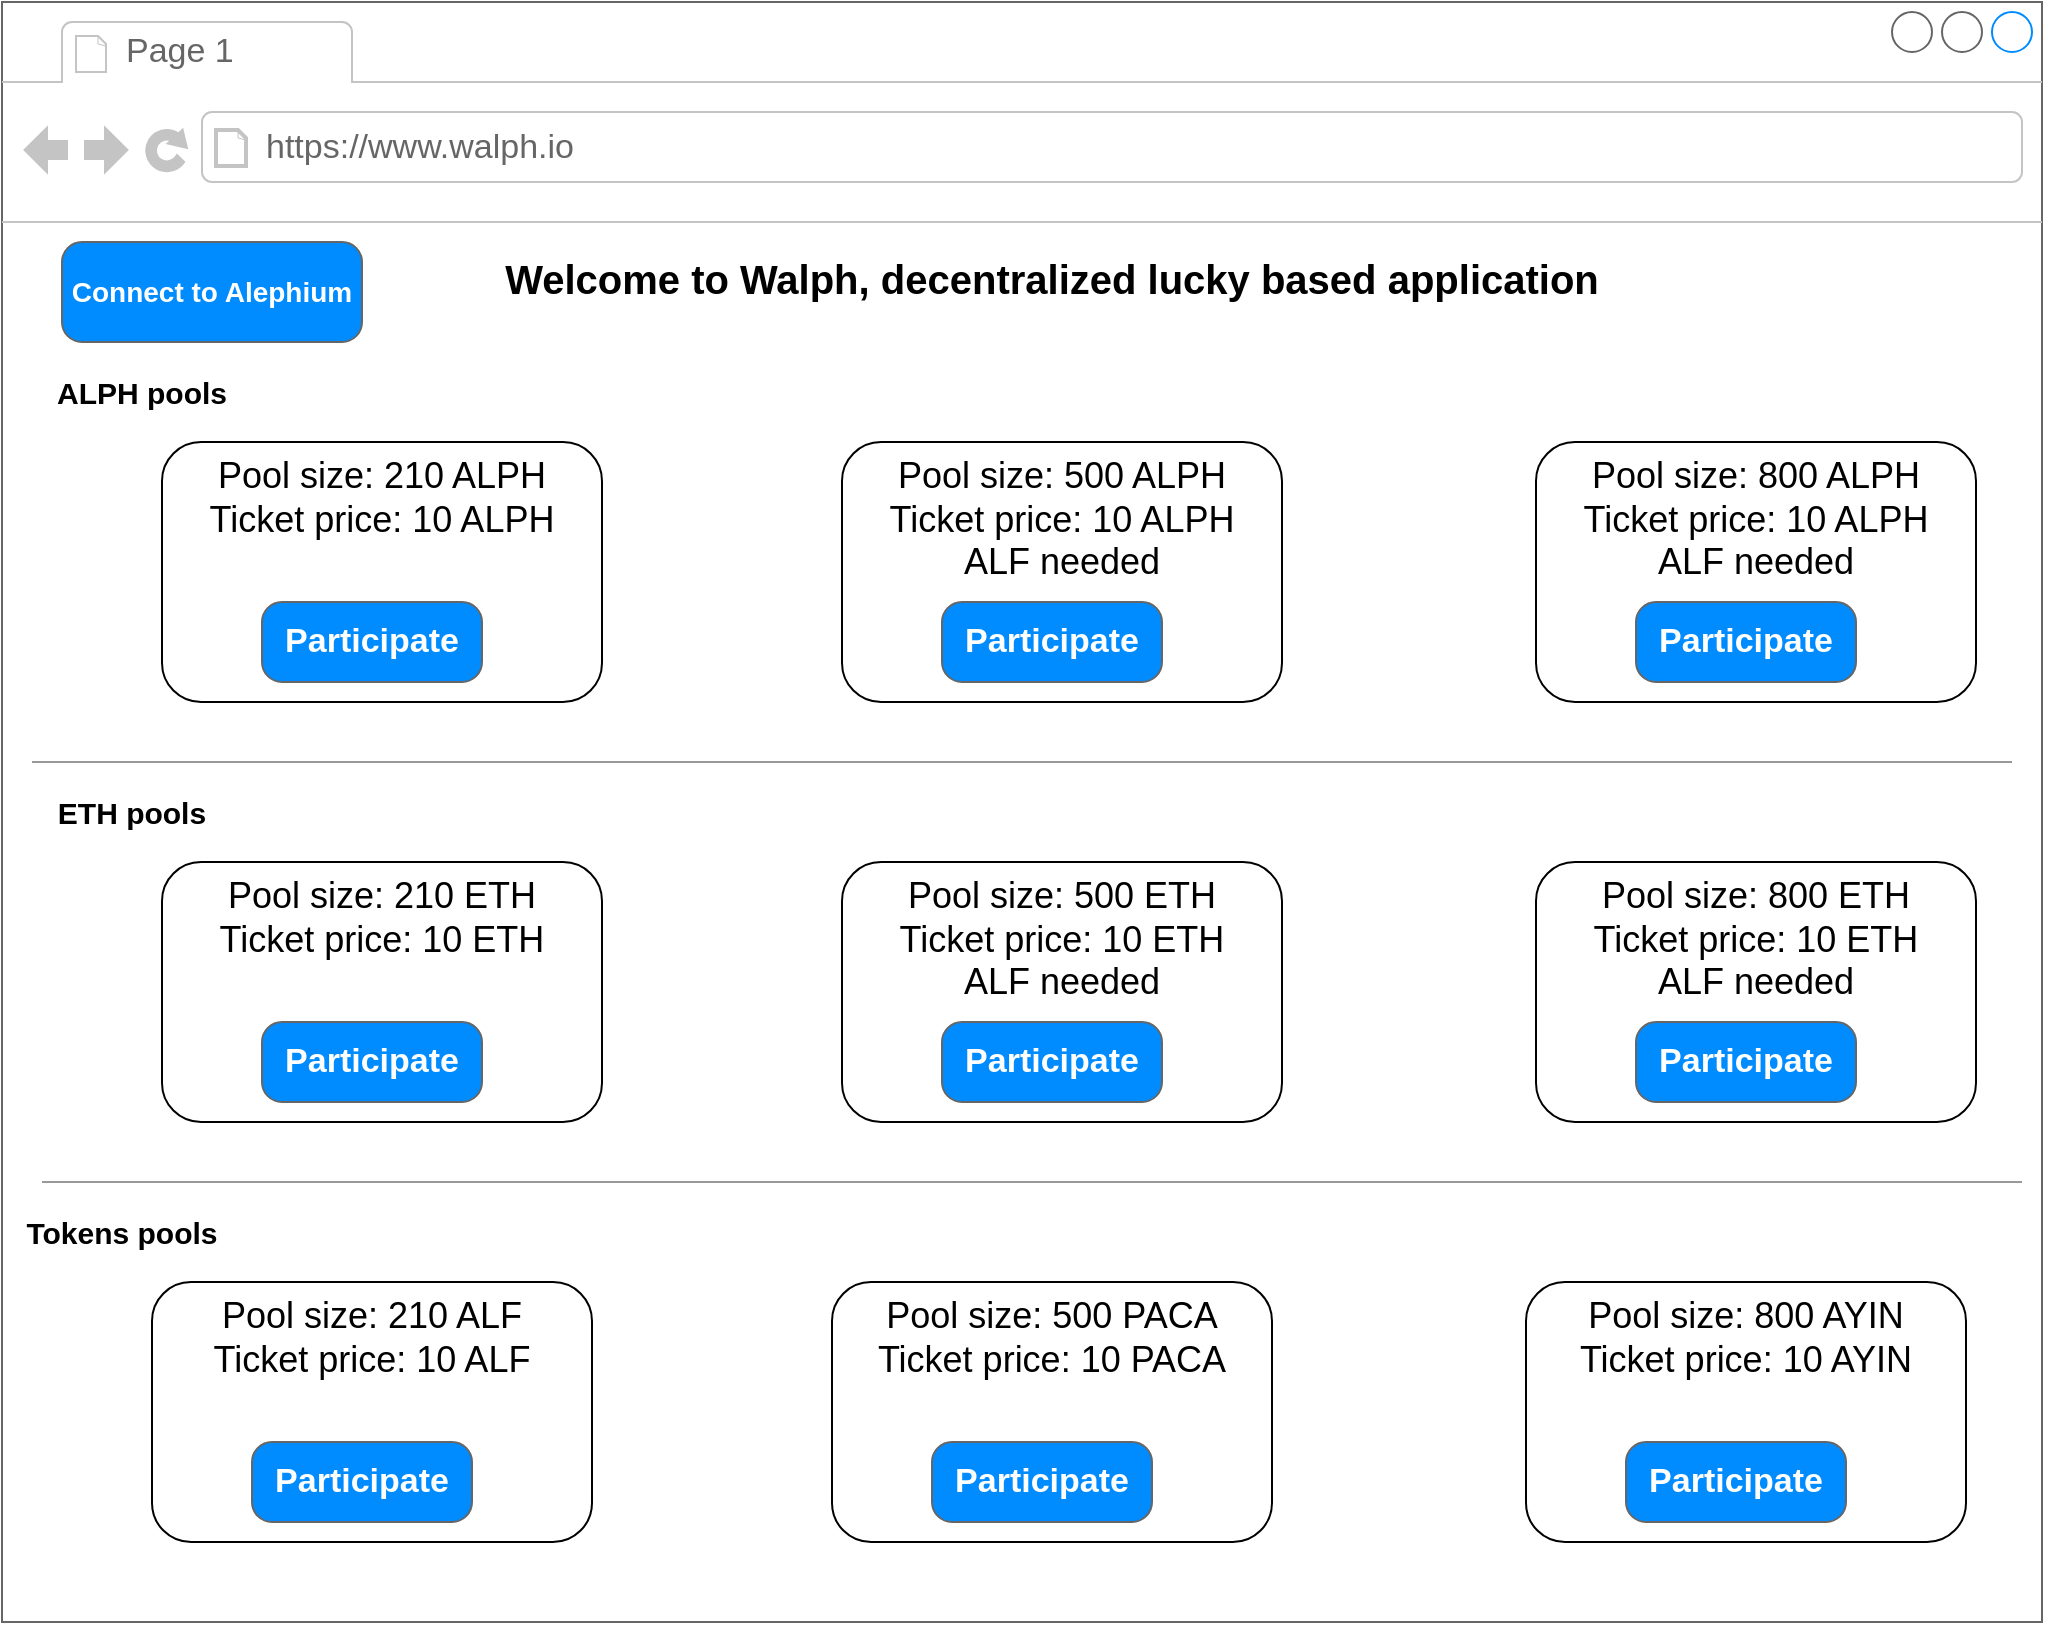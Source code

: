 <mxfile version="20.8.16" type="device"><diagram name="Page-1" id="c9db0220-8083-56f3-ca83-edcdcd058819"><mxGraphModel dx="1430" dy="983" grid="1" gridSize="10" guides="1" tooltips="1" connect="1" arrows="1" fold="1" page="1" pageScale="1.5" pageWidth="1169" pageHeight="827" background="none" math="0" shadow="0"><root><mxCell id="0" style=";html=1;"/><mxCell id="1" style=";html=1;" parent="0"/><mxCell id="iDuvF1Vs3VnF844MiXja-1" value="" style="strokeWidth=1;shadow=0;dashed=0;align=left;html=1;shape=mxgraph.mockup.containers.browserWindow;rSize=0;strokeColor=#666666;strokeColor2=#008cff;strokeColor3=#c4c4c4;mainText=,;recursiveResize=0;labelPosition=right;verticalLabelPosition=top;verticalAlign=bottom;" parent="1" vertex="1"><mxGeometry width="1020" height="810" as="geometry"/></mxCell><mxCell id="iDuvF1Vs3VnF844MiXja-2" value="Page 1" style="strokeWidth=1;shadow=0;dashed=0;align=center;html=1;shape=mxgraph.mockup.containers.anchor;fontSize=17;fontColor=#666666;align=left;" parent="iDuvF1Vs3VnF844MiXja-1" vertex="1"><mxGeometry x="60" y="12" width="110" height="26" as="geometry"/></mxCell><mxCell id="iDuvF1Vs3VnF844MiXja-3" value="https://www.walph.io" style="strokeWidth=1;shadow=0;dashed=0;align=center;html=1;shape=mxgraph.mockup.containers.anchor;rSize=0;fontSize=17;fontColor=#666666;align=left;" parent="iDuvF1Vs3VnF844MiXja-1" vertex="1"><mxGeometry x="130" y="60" width="250" height="26" as="geometry"/></mxCell><mxCell id="iDuvF1Vs3VnF844MiXja-32" value="ALPH pools" style="text;html=1;strokeColor=none;fillColor=none;align=center;verticalAlign=middle;whiteSpace=wrap;rounded=0;fontSize=15;fontStyle=1" parent="iDuvF1Vs3VnF844MiXja-1" vertex="1"><mxGeometry x="20" y="180" width="100" height="30" as="geometry"/></mxCell><mxCell id="iDuvF1Vs3VnF844MiXja-34" value="Welcome to Walph, decentralized lucky based application" style="text;html=1;strokeColor=none;fillColor=none;align=center;verticalAlign=top;whiteSpace=wrap;rounded=0;fontSize=20;fontStyle=1" parent="iDuvF1Vs3VnF844MiXja-1" vertex="1"><mxGeometry x="235" y="120" width="580" height="40" as="geometry"/></mxCell><mxCell id="iDuvF1Vs3VnF844MiXja-36" value="" style="verticalLabelPosition=bottom;shadow=0;dashed=0;align=center;html=1;verticalAlign=top;strokeWidth=1;shape=mxgraph.mockup.markup.line;strokeColor=#999999;fontSize=15;" parent="iDuvF1Vs3VnF844MiXja-1" vertex="1"><mxGeometry x="15" y="370" width="990" height="20" as="geometry"/></mxCell><mxCell id="iDuvF1Vs3VnF844MiXja-41" value="" style="group" parent="iDuvF1Vs3VnF844MiXja-1" vertex="1" connectable="0"><mxGeometry x="767" y="220" width="220" height="130" as="geometry"/></mxCell><mxCell id="iDuvF1Vs3VnF844MiXja-39" value="Pool size: 800 ALPH&lt;br style=&quot;font-size: 18px;&quot;&gt;Ticket price: 10 ALPH&lt;br&gt;ALF needed" style="rounded=1;whiteSpace=wrap;html=1;verticalAlign=top;align=center;fontSize=18;labelPosition=center;verticalLabelPosition=middle;" parent="iDuvF1Vs3VnF844MiXja-41" vertex="1"><mxGeometry width="220" height="130" as="geometry"/></mxCell><mxCell id="iDuvF1Vs3VnF844MiXja-40" value="Participate" style="strokeWidth=1;shadow=0;dashed=0;align=center;html=1;shape=mxgraph.mockup.buttons.button;strokeColor=#666666;fontColor=#ffffff;mainText=;buttonStyle=round;fontSize=17;fontStyle=1;fillColor=#008cff;whiteSpace=wrap;" parent="iDuvF1Vs3VnF844MiXja-41" vertex="1"><mxGeometry x="50" y="80" width="110" height="40" as="geometry"/></mxCell><mxCell id="iDuvF1Vs3VnF844MiXja-43" value="" style="group" parent="iDuvF1Vs3VnF844MiXja-1" vertex="1" connectable="0"><mxGeometry x="80" y="220" width="220" height="130" as="geometry"/></mxCell><mxCell id="iDuvF1Vs3VnF844MiXja-24" value="Pool size: 210 ALPH&lt;br style=&quot;font-size: 18px;&quot;&gt;Ticket price: 10 ALPH" style="rounded=1;whiteSpace=wrap;html=1;verticalAlign=top;align=center;fontSize=18;labelPosition=center;verticalLabelPosition=middle;" parent="iDuvF1Vs3VnF844MiXja-43" vertex="1"><mxGeometry width="220" height="130" as="geometry"/></mxCell><mxCell id="iDuvF1Vs3VnF844MiXja-35" value="Participate" style="strokeWidth=1;shadow=0;dashed=0;align=center;html=1;shape=mxgraph.mockup.buttons.button;strokeColor=#666666;fontColor=#ffffff;mainText=;buttonStyle=round;fontSize=17;fontStyle=1;fillColor=#008cff;whiteSpace=wrap;" parent="iDuvF1Vs3VnF844MiXja-43" vertex="1"><mxGeometry x="50" y="80" width="110" height="40" as="geometry"/></mxCell><mxCell id="iDuvF1Vs3VnF844MiXja-42" value="" style="group" parent="iDuvF1Vs3VnF844MiXja-1" vertex="1" connectable="0"><mxGeometry x="420" y="220" width="220" height="130" as="geometry"/></mxCell><mxCell id="iDuvF1Vs3VnF844MiXja-37" value="Pool size: 500 ALPH&lt;br style=&quot;font-size: 18px;&quot;&gt;Ticket price: 10 ALPH&lt;br&gt;ALF needed" style="rounded=1;whiteSpace=wrap;html=1;verticalAlign=top;align=center;fontSize=18;labelPosition=center;verticalLabelPosition=middle;" parent="iDuvF1Vs3VnF844MiXja-42" vertex="1"><mxGeometry width="220" height="130" as="geometry"/></mxCell><mxCell id="iDuvF1Vs3VnF844MiXja-38" value="Participate" style="strokeWidth=1;shadow=0;dashed=0;align=center;html=1;shape=mxgraph.mockup.buttons.button;strokeColor=#666666;fontColor=#ffffff;mainText=;buttonStyle=round;fontSize=17;fontStyle=1;fillColor=#008cff;whiteSpace=wrap;" parent="iDuvF1Vs3VnF844MiXja-42" vertex="1"><mxGeometry x="50" y="80" width="110" height="40" as="geometry"/></mxCell><mxCell id="iDuvF1Vs3VnF844MiXja-44" value="ETH pools" style="text;html=1;strokeColor=none;fillColor=none;align=center;verticalAlign=middle;whiteSpace=wrap;rounded=0;fontSize=15;fontStyle=1" parent="iDuvF1Vs3VnF844MiXja-1" vertex="1"><mxGeometry x="15" y="390" width="100" height="30" as="geometry"/></mxCell><mxCell id="iDuvF1Vs3VnF844MiXja-45" value="" style="group" parent="iDuvF1Vs3VnF844MiXja-1" vertex="1" connectable="0"><mxGeometry x="767" y="430" width="220" height="130" as="geometry"/></mxCell><mxCell id="iDuvF1Vs3VnF844MiXja-46" value="Pool size: 800 ETH&lt;br style=&quot;font-size: 18px;&quot;&gt;Ticket price: 10 ETH&lt;br&gt;ALF needed" style="rounded=1;whiteSpace=wrap;html=1;verticalAlign=top;align=center;fontSize=18;labelPosition=center;verticalLabelPosition=middle;" parent="iDuvF1Vs3VnF844MiXja-45" vertex="1"><mxGeometry width="220" height="130" as="geometry"/></mxCell><mxCell id="iDuvF1Vs3VnF844MiXja-47" value="Participate" style="strokeWidth=1;shadow=0;dashed=0;align=center;html=1;shape=mxgraph.mockup.buttons.button;strokeColor=#666666;fontColor=#ffffff;mainText=;buttonStyle=round;fontSize=17;fontStyle=1;fillColor=#008cff;whiteSpace=wrap;" parent="iDuvF1Vs3VnF844MiXja-45" vertex="1"><mxGeometry x="50" y="80" width="110" height="40" as="geometry"/></mxCell><mxCell id="iDuvF1Vs3VnF844MiXja-48" value="" style="group" parent="iDuvF1Vs3VnF844MiXja-1" vertex="1" connectable="0"><mxGeometry x="80" y="430" width="220" height="130" as="geometry"/></mxCell><mxCell id="iDuvF1Vs3VnF844MiXja-49" value="Pool size: 210 ETH&lt;br style=&quot;font-size: 18px;&quot;&gt;Ticket price: 10 ETH" style="rounded=1;whiteSpace=wrap;html=1;verticalAlign=top;align=center;fontSize=18;labelPosition=center;verticalLabelPosition=middle;" parent="iDuvF1Vs3VnF844MiXja-48" vertex="1"><mxGeometry width="220" height="130" as="geometry"/></mxCell><mxCell id="iDuvF1Vs3VnF844MiXja-50" value="Participate" style="strokeWidth=1;shadow=0;dashed=0;align=center;html=1;shape=mxgraph.mockup.buttons.button;strokeColor=#666666;fontColor=#ffffff;mainText=;buttonStyle=round;fontSize=17;fontStyle=1;fillColor=#008cff;whiteSpace=wrap;" parent="iDuvF1Vs3VnF844MiXja-48" vertex="1"><mxGeometry x="50" y="80" width="110" height="40" as="geometry"/></mxCell><mxCell id="iDuvF1Vs3VnF844MiXja-51" value="" style="group" parent="iDuvF1Vs3VnF844MiXja-1" vertex="1" connectable="0"><mxGeometry x="420" y="430" width="220" height="130" as="geometry"/></mxCell><mxCell id="iDuvF1Vs3VnF844MiXja-52" value="Pool size: 500 ETH&lt;br style=&quot;font-size: 18px;&quot;&gt;Ticket price: 10 ETH&lt;br&gt;ALF needed" style="rounded=1;whiteSpace=wrap;html=1;verticalAlign=top;align=center;fontSize=18;labelPosition=center;verticalLabelPosition=middle;" parent="iDuvF1Vs3VnF844MiXja-51" vertex="1"><mxGeometry width="220" height="130" as="geometry"/></mxCell><mxCell id="iDuvF1Vs3VnF844MiXja-53" value="Participate" style="strokeWidth=1;shadow=0;dashed=0;align=center;html=1;shape=mxgraph.mockup.buttons.button;strokeColor=#666666;fontColor=#ffffff;mainText=;buttonStyle=round;fontSize=17;fontStyle=1;fillColor=#008cff;whiteSpace=wrap;" parent="iDuvF1Vs3VnF844MiXja-51" vertex="1"><mxGeometry x="50" y="80" width="110" height="40" as="geometry"/></mxCell><mxCell id="iDuvF1Vs3VnF844MiXja-54" value="Tokens pools" style="text;html=1;strokeColor=none;fillColor=none;align=center;verticalAlign=middle;whiteSpace=wrap;rounded=0;fontSize=15;fontStyle=1" parent="iDuvF1Vs3VnF844MiXja-1" vertex="1"><mxGeometry x="10" y="600" width="100" height="30" as="geometry"/></mxCell><mxCell id="iDuvF1Vs3VnF844MiXja-55" value="" style="group" parent="iDuvF1Vs3VnF844MiXja-1" vertex="1" connectable="0"><mxGeometry x="762" y="640" width="220" height="130" as="geometry"/></mxCell><mxCell id="iDuvF1Vs3VnF844MiXja-56" value="Pool size: 800 AYIN&lt;br style=&quot;font-size: 18px;&quot;&gt;Ticket price: 10 AYIN&lt;br&gt;" style="rounded=1;whiteSpace=wrap;html=1;verticalAlign=top;align=center;fontSize=18;labelPosition=center;verticalLabelPosition=middle;" parent="iDuvF1Vs3VnF844MiXja-55" vertex="1"><mxGeometry width="220" height="130" as="geometry"/></mxCell><mxCell id="iDuvF1Vs3VnF844MiXja-57" value="Participate" style="strokeWidth=1;shadow=0;dashed=0;align=center;html=1;shape=mxgraph.mockup.buttons.button;strokeColor=#666666;fontColor=#ffffff;mainText=;buttonStyle=round;fontSize=17;fontStyle=1;fillColor=#008cff;whiteSpace=wrap;" parent="iDuvF1Vs3VnF844MiXja-55" vertex="1"><mxGeometry x="50" y="80" width="110" height="40" as="geometry"/></mxCell><mxCell id="iDuvF1Vs3VnF844MiXja-58" value="" style="group" parent="iDuvF1Vs3VnF844MiXja-1" vertex="1" connectable="0"><mxGeometry x="75" y="640" width="220" height="130" as="geometry"/></mxCell><mxCell id="iDuvF1Vs3VnF844MiXja-59" value="Pool size: 210 ALF&lt;br style=&quot;font-size: 18px;&quot;&gt;Ticket price: 10 ALF" style="rounded=1;whiteSpace=wrap;html=1;verticalAlign=top;align=center;fontSize=18;labelPosition=center;verticalLabelPosition=middle;" parent="iDuvF1Vs3VnF844MiXja-58" vertex="1"><mxGeometry width="220" height="130" as="geometry"/></mxCell><mxCell id="iDuvF1Vs3VnF844MiXja-60" value="Participate" style="strokeWidth=1;shadow=0;dashed=0;align=center;html=1;shape=mxgraph.mockup.buttons.button;strokeColor=#666666;fontColor=#ffffff;mainText=;buttonStyle=round;fontSize=17;fontStyle=1;fillColor=#008cff;whiteSpace=wrap;" parent="iDuvF1Vs3VnF844MiXja-58" vertex="1"><mxGeometry x="50" y="80" width="110" height="40" as="geometry"/></mxCell><mxCell id="iDuvF1Vs3VnF844MiXja-61" value="" style="group" parent="iDuvF1Vs3VnF844MiXja-1" vertex="1" connectable="0"><mxGeometry x="415" y="640" width="220" height="130" as="geometry"/></mxCell><mxCell id="iDuvF1Vs3VnF844MiXja-62" value="Pool size: 500 PACA&lt;br style=&quot;font-size: 18px;&quot;&gt;Ticket price: 10 PACA&lt;br&gt;" style="rounded=1;whiteSpace=wrap;html=1;verticalAlign=top;align=center;fontSize=18;labelPosition=center;verticalLabelPosition=middle;" parent="iDuvF1Vs3VnF844MiXja-61" vertex="1"><mxGeometry width="220" height="130" as="geometry"/></mxCell><mxCell id="iDuvF1Vs3VnF844MiXja-63" value="Participate" style="strokeWidth=1;shadow=0;dashed=0;align=center;html=1;shape=mxgraph.mockup.buttons.button;strokeColor=#666666;fontColor=#ffffff;mainText=;buttonStyle=round;fontSize=17;fontStyle=1;fillColor=#008cff;whiteSpace=wrap;" parent="iDuvF1Vs3VnF844MiXja-61" vertex="1"><mxGeometry x="50" y="80" width="110" height="40" as="geometry"/></mxCell><mxCell id="iDuvF1Vs3VnF844MiXja-64" value="" style="verticalLabelPosition=bottom;shadow=0;dashed=0;align=center;html=1;verticalAlign=top;strokeWidth=1;shape=mxgraph.mockup.markup.line;strokeColor=#999999;fontSize=15;" parent="iDuvF1Vs3VnF844MiXja-1" vertex="1"><mxGeometry x="20" y="580" width="990" height="20" as="geometry"/></mxCell><mxCell id="iDuvF1Vs3VnF844MiXja-65" value="Connect to Alephium" style="strokeWidth=1;shadow=0;dashed=0;align=center;html=1;shape=mxgraph.mockup.buttons.button;strokeColor=#666666;fontColor=#ffffff;mainText=;buttonStyle=round;fontSize=14;fontStyle=1;fillColor=#008cff;whiteSpace=wrap;" parent="iDuvF1Vs3VnF844MiXja-1" vertex="1"><mxGeometry x="30" y="120" width="150" height="50" as="geometry"/></mxCell></root></mxGraphModel></diagram></mxfile>
